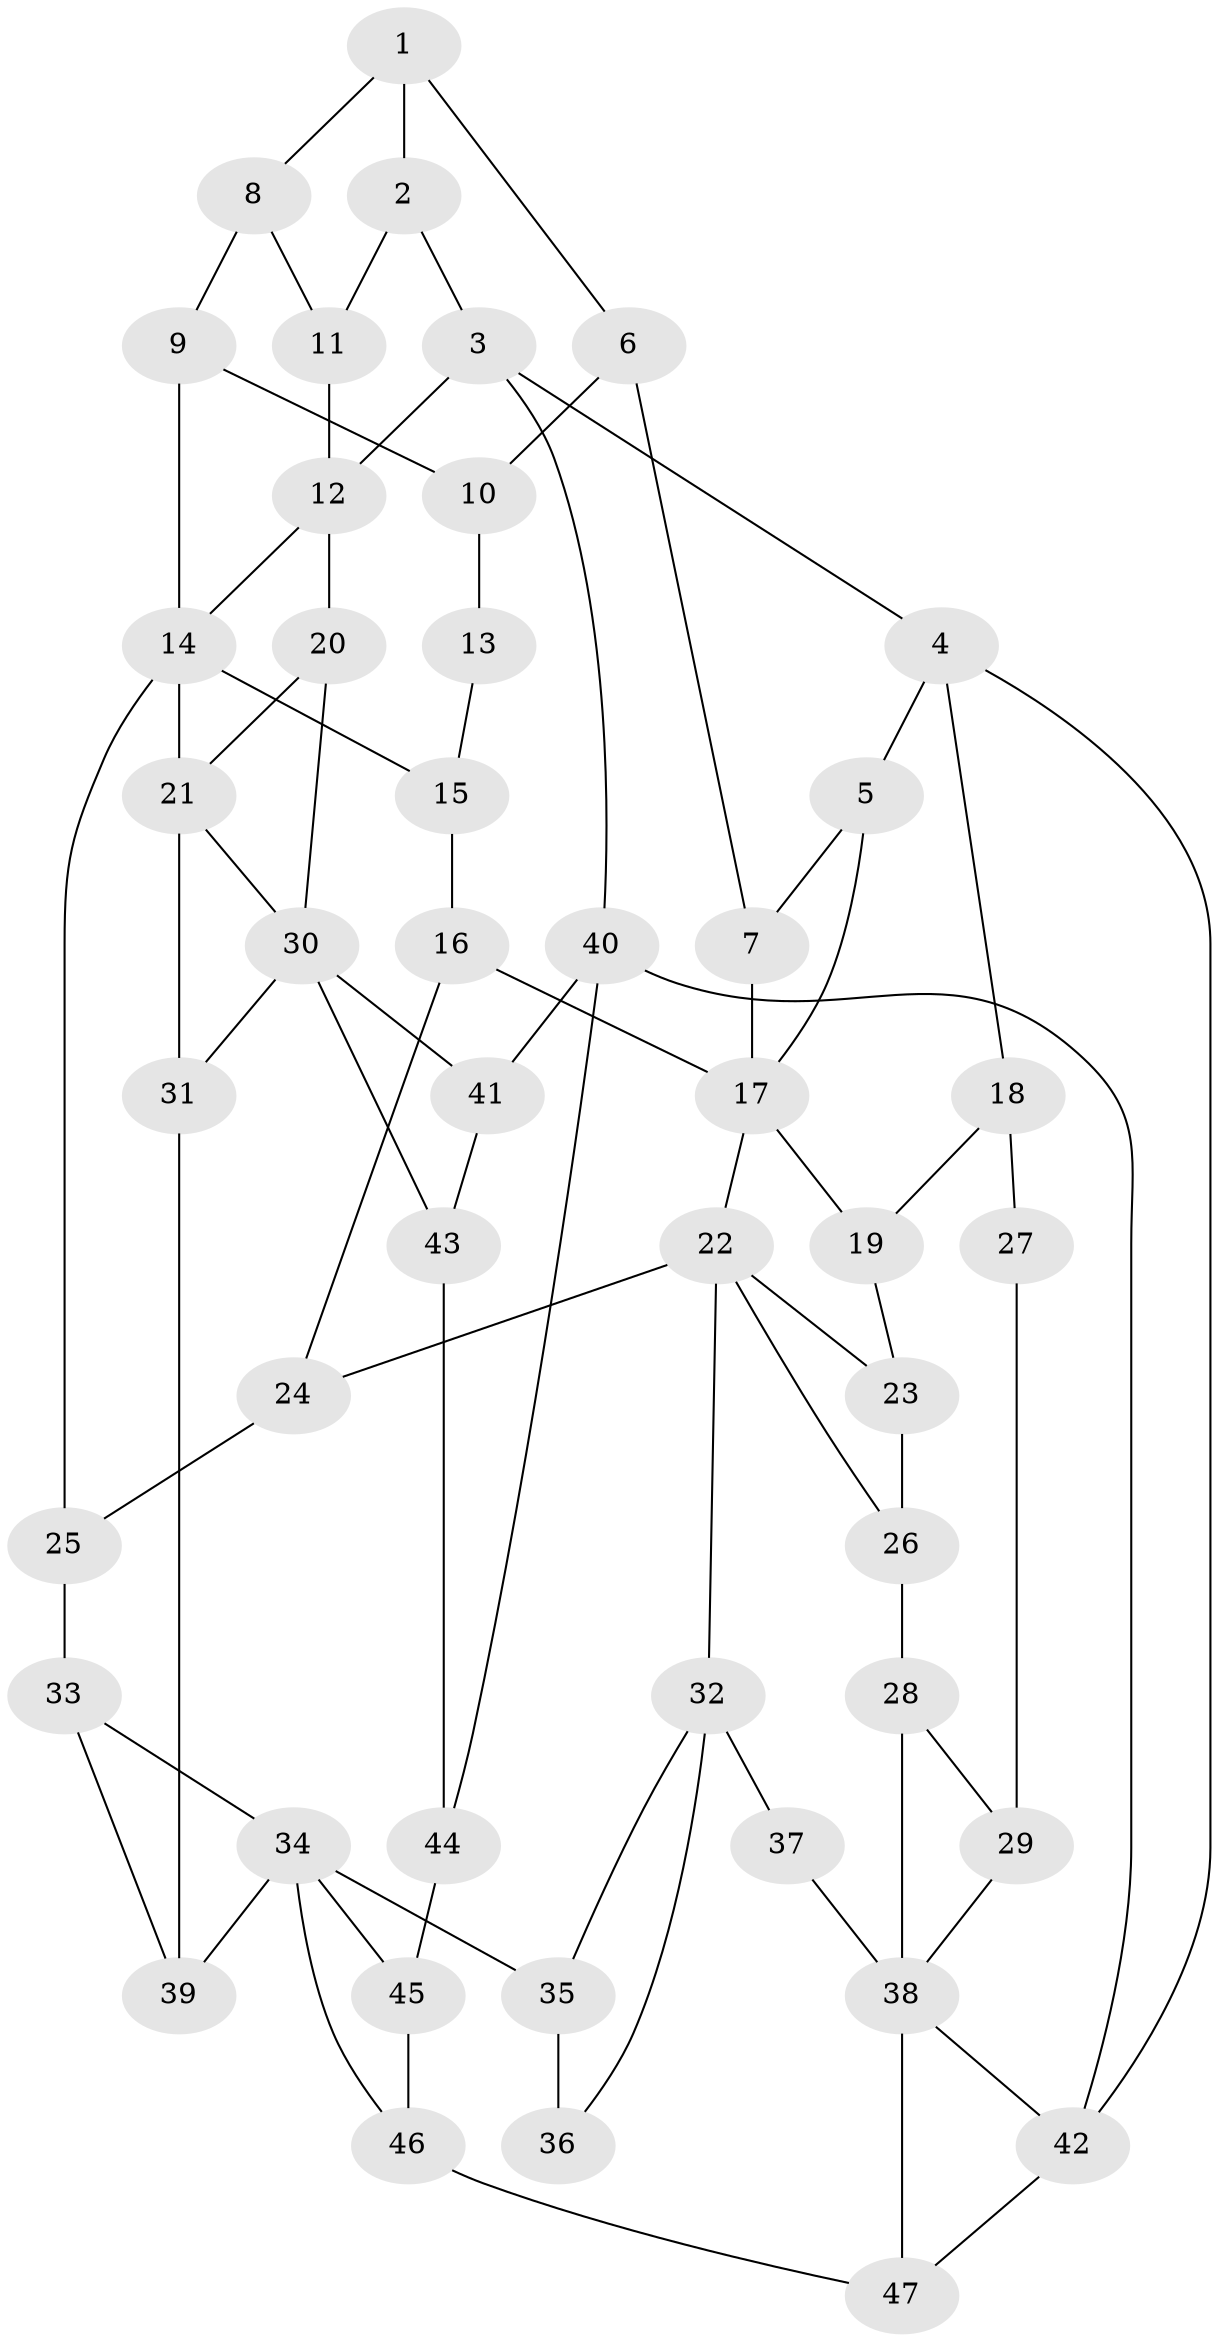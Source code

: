 // original degree distribution, {3: 0.02127659574468085, 4: 0.2553191489361702, 6: 0.23404255319148937, 5: 0.48936170212765956}
// Generated by graph-tools (version 1.1) at 2025/38/03/09/25 02:38:47]
// undirected, 47 vertices, 78 edges
graph export_dot {
graph [start="1"]
  node [color=gray90,style=filled];
  1;
  2;
  3;
  4;
  5;
  6;
  7;
  8;
  9;
  10;
  11;
  12;
  13;
  14;
  15;
  16;
  17;
  18;
  19;
  20;
  21;
  22;
  23;
  24;
  25;
  26;
  27;
  28;
  29;
  30;
  31;
  32;
  33;
  34;
  35;
  36;
  37;
  38;
  39;
  40;
  41;
  42;
  43;
  44;
  45;
  46;
  47;
  1 -- 2 [weight=1.0];
  1 -- 6 [weight=1.0];
  1 -- 8 [weight=1.0];
  2 -- 3 [weight=1.0];
  2 -- 11 [weight=2.0];
  3 -- 4 [weight=1.0];
  3 -- 12 [weight=1.0];
  3 -- 40 [weight=1.0];
  4 -- 5 [weight=1.0];
  4 -- 18 [weight=1.0];
  4 -- 42 [weight=1.0];
  5 -- 7 [weight=1.0];
  5 -- 17 [weight=1.0];
  6 -- 7 [weight=1.0];
  6 -- 10 [weight=1.0];
  7 -- 17 [weight=1.0];
  8 -- 9 [weight=2.0];
  8 -- 11 [weight=2.0];
  9 -- 10 [weight=1.0];
  9 -- 14 [weight=1.0];
  10 -- 13 [weight=2.0];
  11 -- 12 [weight=2.0];
  12 -- 14 [weight=1.0];
  12 -- 20 [weight=1.0];
  13 -- 15 [weight=1.0];
  14 -- 15 [weight=1.0];
  14 -- 21 [weight=2.0];
  14 -- 25 [weight=1.0];
  15 -- 16 [weight=1.0];
  16 -- 17 [weight=1.0];
  16 -- 24 [weight=1.0];
  17 -- 19 [weight=1.0];
  17 -- 22 [weight=1.0];
  18 -- 19 [weight=1.0];
  18 -- 27 [weight=2.0];
  19 -- 23 [weight=1.0];
  20 -- 21 [weight=1.0];
  20 -- 30 [weight=2.0];
  21 -- 30 [weight=1.0];
  21 -- 31 [weight=2.0];
  22 -- 23 [weight=1.0];
  22 -- 24 [weight=1.0];
  22 -- 26 [weight=1.0];
  22 -- 32 [weight=2.0];
  23 -- 26 [weight=1.0];
  24 -- 25 [weight=1.0];
  25 -- 33 [weight=1.0];
  26 -- 28 [weight=1.0];
  27 -- 29 [weight=1.0];
  28 -- 29 [weight=1.0];
  28 -- 38 [weight=1.0];
  29 -- 38 [weight=1.0];
  30 -- 31 [weight=1.0];
  30 -- 41 [weight=1.0];
  30 -- 43 [weight=1.0];
  31 -- 39 [weight=1.0];
  32 -- 35 [weight=1.0];
  32 -- 36 [weight=1.0];
  32 -- 37 [weight=1.0];
  33 -- 34 [weight=1.0];
  33 -- 39 [weight=1.0];
  34 -- 35 [weight=2.0];
  34 -- 39 [weight=1.0];
  34 -- 45 [weight=1.0];
  34 -- 46 [weight=1.0];
  35 -- 36 [weight=2.0];
  37 -- 38 [weight=2.0];
  38 -- 42 [weight=1.0];
  38 -- 47 [weight=1.0];
  40 -- 41 [weight=1.0];
  40 -- 42 [weight=1.0];
  40 -- 44 [weight=1.0];
  41 -- 43 [weight=1.0];
  42 -- 47 [weight=1.0];
  43 -- 44 [weight=1.0];
  44 -- 45 [weight=4.0];
  45 -- 46 [weight=1.0];
  46 -- 47 [weight=1.0];
}
